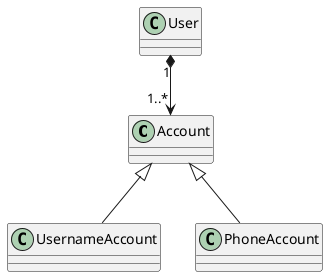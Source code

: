 @startuml "Domain Design"

class Account
class UsernameAccount extends Account
class PhoneAccount extends Account

class User
User "1" *--> "1..*" Account

@enduml